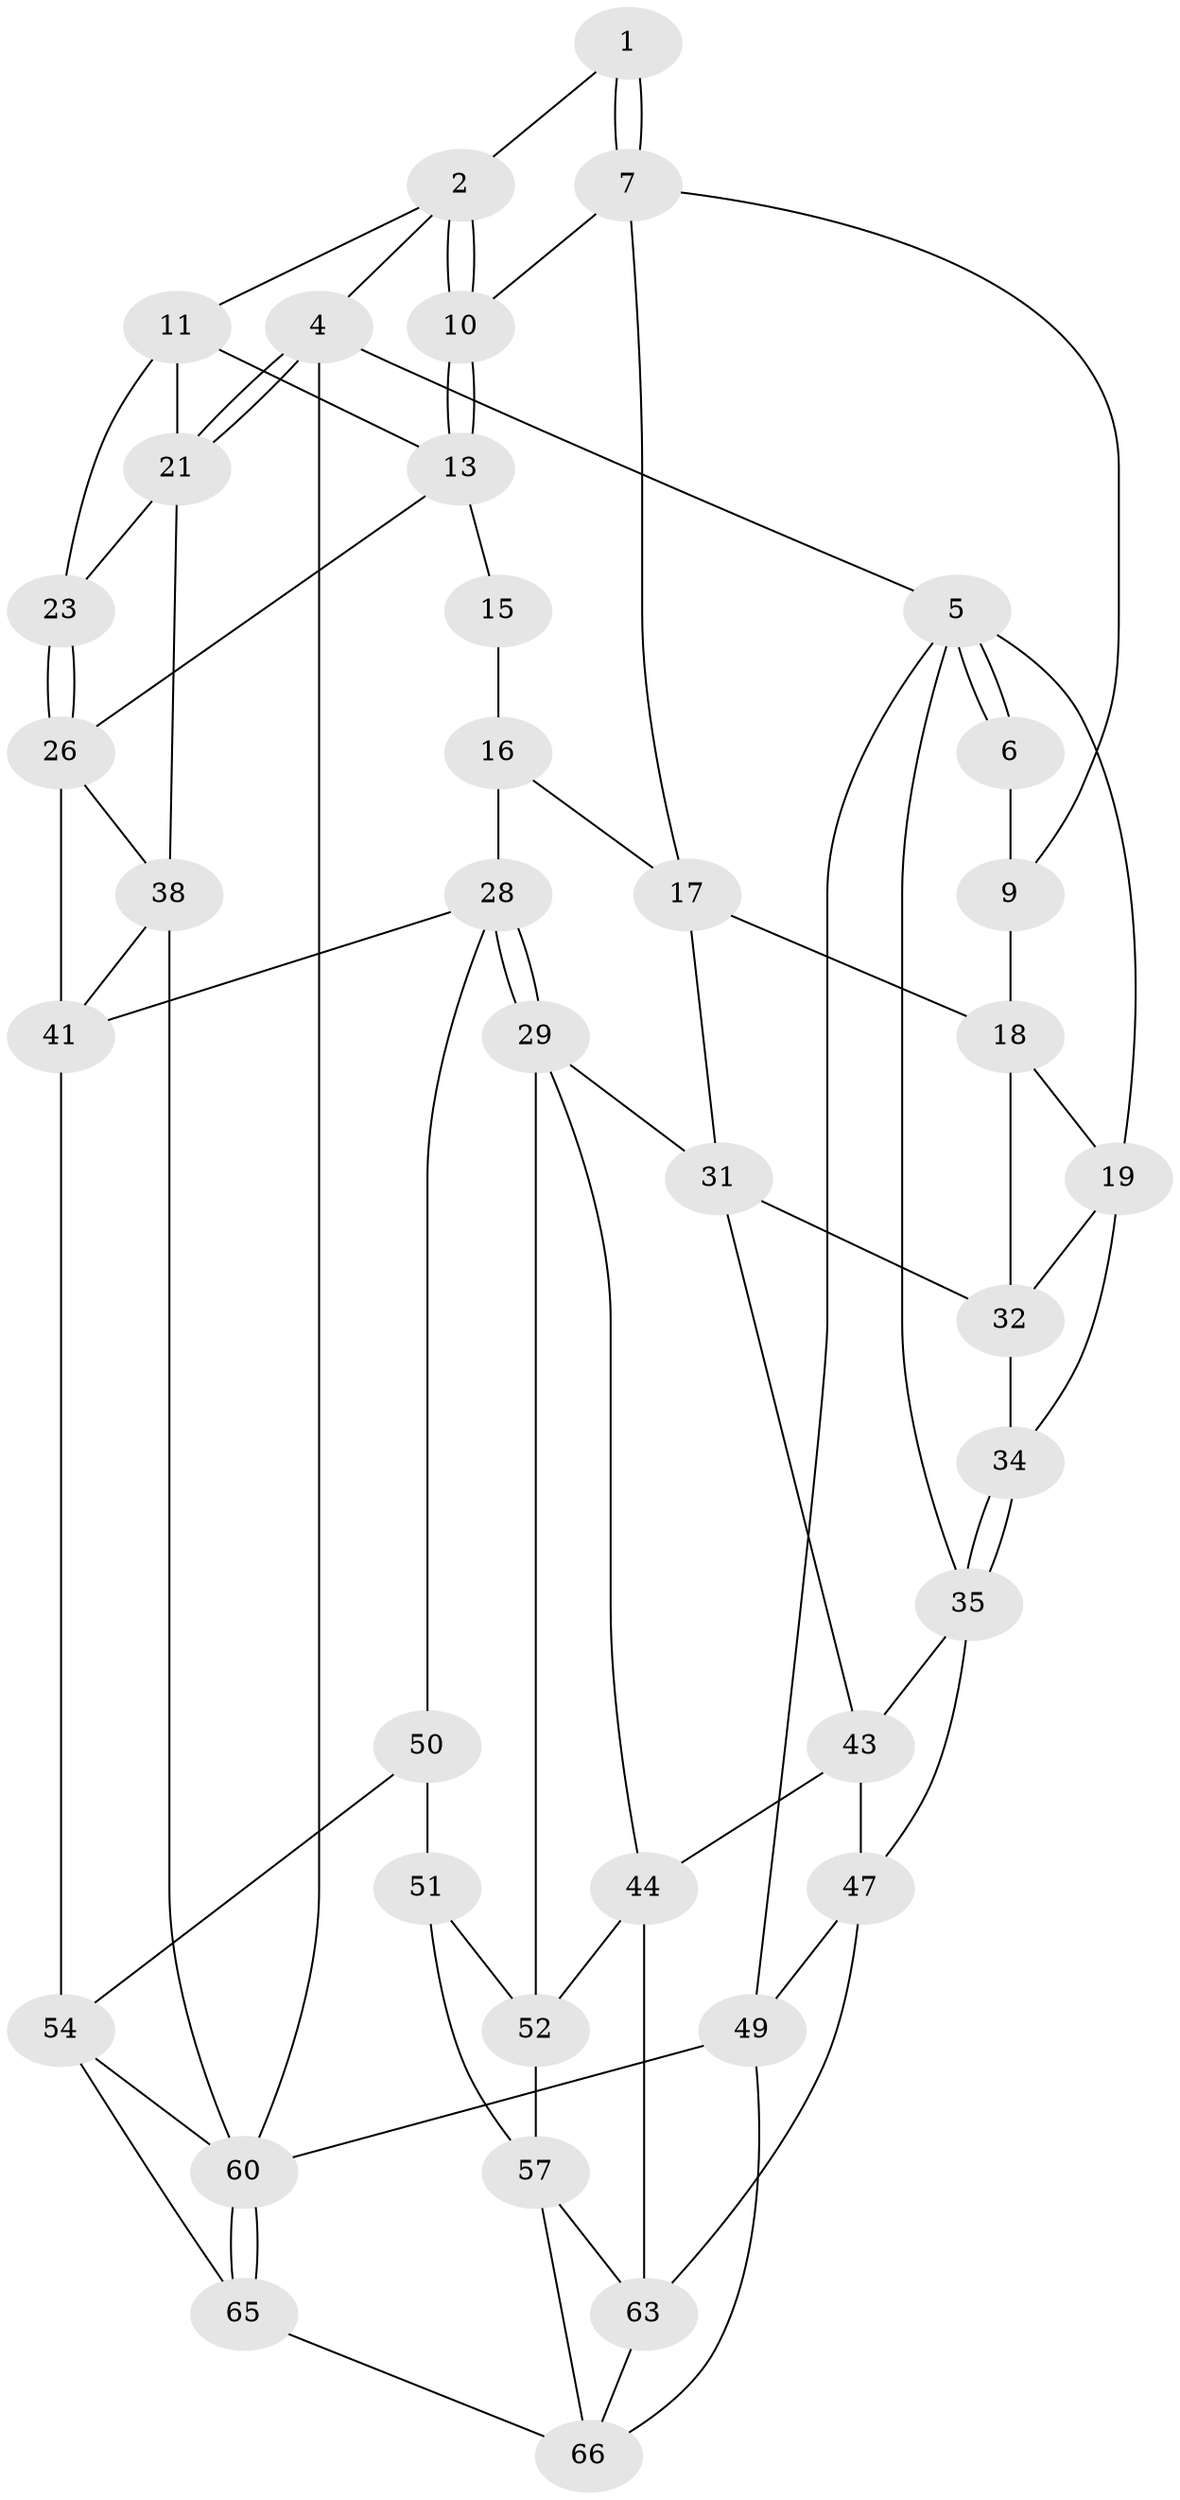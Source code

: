 // original degree distribution, {3: 0.029411764705882353, 4: 0.27941176470588236, 6: 0.25, 5: 0.4411764705882353}
// Generated by graph-tools (version 1.1) at 2025/42/03/06/25 10:42:32]
// undirected, 39 vertices, 81 edges
graph export_dot {
graph [start="1"]
  node [color=gray90,style=filled];
  1 [pos="+0.5709896732984177+0"];
  2 [pos="+0.8211933677445503+0",super="+3"];
  4 [pos="+1+0"];
  5 [pos="+0+0",super="+20"];
  6 [pos="+0.26782573472554966+0"];
  7 [pos="+0.4862835844279657+0.14794754824178602",super="+8"];
  9 [pos="+0.29522143948404844+0.1490062583834467"];
  10 [pos="+0.6419489592328301+0.18086057663374025"];
  11 [pos="+0.8549323105474613+0.16760315874794185",super="+12"];
  13 [pos="+0.7321432853145103+0.2732210956667596",super="+14"];
  15 [pos="+0.686284739834585+0.3404039365930387"];
  16 [pos="+0.46976941346377304+0.27552021451259046",super="+27"];
  17 [pos="+0.4450315490531537+0.25579063011444897",super="+24"];
  18 [pos="+0.21702463538022992+0.18764070933301896",super="+25"];
  19 [pos="+0.003545572938992558+0.1998480007208337",super="+33"];
  21 [pos="+1+0.3419451754493943",super="+22"];
  23 [pos="+0.9050504896184534+0.34124283852593296"];
  26 [pos="+0.8144144215275803+0.44374152472071193",super="+39"];
  28 [pos="+0.551492345501849+0.5230285168508423",super="+42"];
  29 [pos="+0.43265994947477+0.5808359251065215",super="+30"];
  31 [pos="+0.3523165508090349+0.5254695744434709",super="+40"];
  32 [pos="+0.16789496065547554+0.38286171162545907",super="+37"];
  34 [pos="+0.09634560457861252+0.5357906715484273"];
  35 [pos="+0.019691452889860194+0.5929510425443457",super="+36"];
  38 [pos="+1+0.5487403154849685",super="+59"];
  41 [pos="+0.8419645028712426+0.5823775874074599",super="+53"];
  43 [pos="+0.17091790501572668+0.7475040995783802",super="+46"];
  44 [pos="+0.30848675531396563+0.7665979523876144",super="+45"];
  47 [pos="+0+0.9082602739132395",super="+48"];
  49 [pos="+0+1"];
  50 [pos="+0.6941387966679065+0.6568231483481418",super="+55"];
  51 [pos="+0.5690845686322913+0.7028005008877843",super="+56"];
  52 [pos="+0.4968412025672519+0.6606970870479643",super="+58"];
  54 [pos="+0.6944081101305823+0.8527040382506532",super="+64"];
  57 [pos="+0.529271372565616+0.8328046122656302",super="+62"];
  60 [pos="+1+1",super="+61"];
  63 [pos="+0.2669567083090407+0.8238842387069623",super="+67"];
  65 [pos="+0.5384824224540149+1"];
  66 [pos="+0.499802136411886+1",super="+68"];
  1 -- 2;
  1 -- 7;
  1 -- 7;
  2 -- 10;
  2 -- 10;
  2 -- 11;
  2 -- 4;
  4 -- 5;
  4 -- 21;
  4 -- 21;
  4 -- 60;
  5 -- 6;
  5 -- 6;
  5 -- 49;
  5 -- 35;
  5 -- 19;
  6 -- 9;
  7 -- 10;
  7 -- 9;
  7 -- 17;
  9 -- 18;
  10 -- 13;
  10 -- 13;
  11 -- 21;
  11 -- 13;
  11 -- 23;
  13 -- 26;
  13 -- 15;
  15 -- 16 [weight=2];
  16 -- 17;
  16 -- 28;
  17 -- 18;
  17 -- 31;
  18 -- 19;
  18 -- 32;
  19 -- 32;
  19 -- 34;
  21 -- 38;
  21 -- 23;
  23 -- 26;
  23 -- 26;
  26 -- 41;
  26 -- 38;
  28 -- 29;
  28 -- 29;
  28 -- 41;
  28 -- 50;
  29 -- 52;
  29 -- 44;
  29 -- 31;
  31 -- 32;
  31 -- 43;
  32 -- 34;
  34 -- 35;
  34 -- 35;
  35 -- 43;
  35 -- 47;
  38 -- 60;
  38 -- 41;
  41 -- 54;
  43 -- 47;
  43 -- 44;
  44 -- 52;
  44 -- 63;
  47 -- 49;
  47 -- 63;
  49 -- 60;
  49 -- 66;
  50 -- 51 [weight=2];
  50 -- 54;
  51 -- 52;
  51 -- 57;
  52 -- 57;
  54 -- 65;
  54 -- 60;
  57 -- 66;
  57 -- 63;
  60 -- 65;
  60 -- 65;
  63 -- 66;
  65 -- 66;
}
